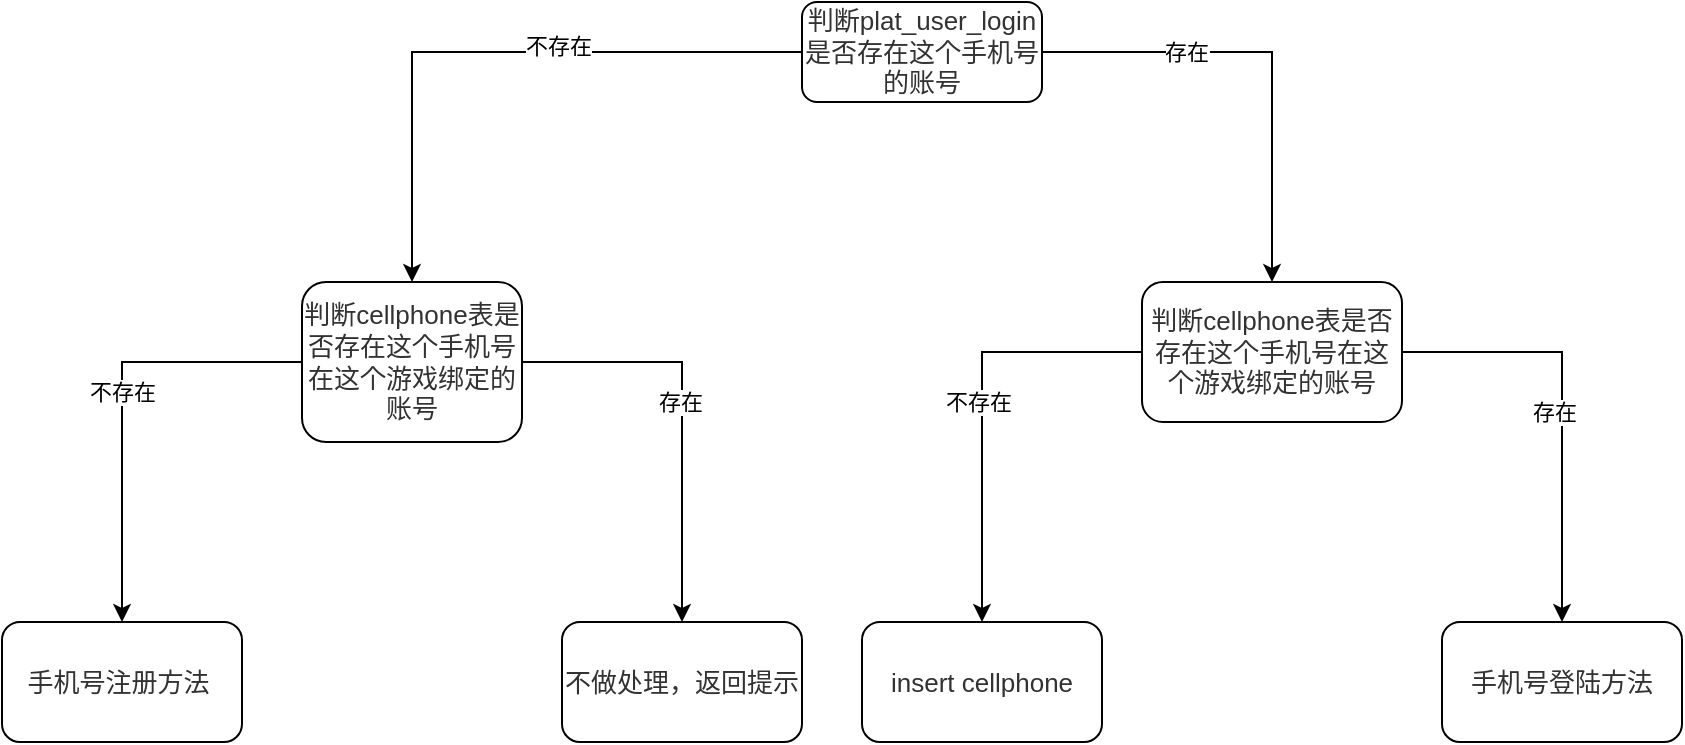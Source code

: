 <mxfile version="14.6.13" type="github">
  <diagram id="C5RBs43oDa-KdzZeNtuy" name="Page-1">
    <mxGraphModel dx="1865" dy="548" grid="1" gridSize="10" guides="1" tooltips="1" connect="1" arrows="1" fold="1" page="1" pageScale="1" pageWidth="827" pageHeight="1169" math="0" shadow="0">
      <root>
        <mxCell id="WIyWlLk6GJQsqaUBKTNV-0" />
        <mxCell id="WIyWlLk6GJQsqaUBKTNV-1" parent="WIyWlLk6GJQsqaUBKTNV-0" />
        <mxCell id="nUJaOcAk6XNyRv-hlF29-18" style="edgeStyle=orthogonalEdgeStyle;rounded=0;orthogonalLoop=1;jettySize=auto;html=1;entryX=0.5;entryY=0;entryDx=0;entryDy=0;" edge="1" parent="WIyWlLk6GJQsqaUBKTNV-1" source="WIyWlLk6GJQsqaUBKTNV-3" target="nUJaOcAk6XNyRv-hlF29-10">
          <mxGeometry relative="1" as="geometry" />
        </mxCell>
        <mxCell id="nUJaOcAk6XNyRv-hlF29-24" value="不存在" style="edgeLabel;html=1;align=center;verticalAlign=middle;resizable=0;points=[];" vertex="1" connectable="0" parent="nUJaOcAk6XNyRv-hlF29-18">
          <mxGeometry x="-0.214" y="-3" relative="1" as="geometry">
            <mxPoint as="offset" />
          </mxGeometry>
        </mxCell>
        <mxCell id="nUJaOcAk6XNyRv-hlF29-19" style="edgeStyle=orthogonalEdgeStyle;rounded=0;orthogonalLoop=1;jettySize=auto;html=1;exitX=1;exitY=0.5;exitDx=0;exitDy=0;entryX=0.5;entryY=0;entryDx=0;entryDy=0;" edge="1" parent="WIyWlLk6GJQsqaUBKTNV-1" source="WIyWlLk6GJQsqaUBKTNV-3" target="nUJaOcAk6XNyRv-hlF29-11">
          <mxGeometry relative="1" as="geometry" />
        </mxCell>
        <mxCell id="nUJaOcAk6XNyRv-hlF29-27" value="存在" style="edgeLabel;html=1;align=center;verticalAlign=middle;resizable=0;points=[];" vertex="1" connectable="0" parent="nUJaOcAk6XNyRv-hlF29-19">
          <mxGeometry x="-0.372" relative="1" as="geometry">
            <mxPoint as="offset" />
          </mxGeometry>
        </mxCell>
        <mxCell id="WIyWlLk6GJQsqaUBKTNV-3" value="&lt;span style=&quot;color: rgb(50 , 50 , 50) ; font-size: 13px ; background-color: rgba(255 , 255 , 255 , 0.01)&quot;&gt;判断plat_user_login是否存在这个手机号的账号&lt;/span&gt;" style="rounded=1;whiteSpace=wrap;html=1;fontSize=12;glass=0;strokeWidth=1;shadow=0;" parent="WIyWlLk6GJQsqaUBKTNV-1" vertex="1">
          <mxGeometry x="330" y="50" width="120" height="50" as="geometry" />
        </mxCell>
        <mxCell id="nUJaOcAk6XNyRv-hlF29-20" style="edgeStyle=orthogonalEdgeStyle;rounded=0;orthogonalLoop=1;jettySize=auto;html=1;entryX=0.5;entryY=0;entryDx=0;entryDy=0;" edge="1" parent="WIyWlLk6GJQsqaUBKTNV-1" source="nUJaOcAk6XNyRv-hlF29-10" target="nUJaOcAk6XNyRv-hlF29-13">
          <mxGeometry relative="1" as="geometry" />
        </mxCell>
        <mxCell id="nUJaOcAk6XNyRv-hlF29-28" value="不存在" style="edgeLabel;html=1;align=center;verticalAlign=middle;resizable=0;points=[];" vertex="1" connectable="0" parent="nUJaOcAk6XNyRv-hlF29-20">
          <mxGeometry x="-0.044" relative="1" as="geometry">
            <mxPoint as="offset" />
          </mxGeometry>
        </mxCell>
        <mxCell id="nUJaOcAk6XNyRv-hlF29-21" style="edgeStyle=orthogonalEdgeStyle;rounded=0;orthogonalLoop=1;jettySize=auto;html=1;entryX=0.5;entryY=0;entryDx=0;entryDy=0;" edge="1" parent="WIyWlLk6GJQsqaUBKTNV-1" source="nUJaOcAk6XNyRv-hlF29-10" target="nUJaOcAk6XNyRv-hlF29-14">
          <mxGeometry relative="1" as="geometry" />
        </mxCell>
        <mxCell id="nUJaOcAk6XNyRv-hlF29-29" value="存在" style="edgeLabel;html=1;align=center;verticalAlign=middle;resizable=0;points=[];" vertex="1" connectable="0" parent="nUJaOcAk6XNyRv-hlF29-21">
          <mxGeometry x="-0.046" y="-1" relative="1" as="geometry">
            <mxPoint as="offset" />
          </mxGeometry>
        </mxCell>
        <mxCell id="nUJaOcAk6XNyRv-hlF29-10" value="&lt;span style=&quot;color: rgb(50 , 50 , 50) ; font-size: 13px ; background-color: rgba(255 , 255 , 255 , 0.01)&quot;&gt;判断cellphone表是否存在这个手机号在这个游戏绑定的账号&lt;/span&gt;" style="rounded=1;whiteSpace=wrap;html=1;" vertex="1" parent="WIyWlLk6GJQsqaUBKTNV-1">
          <mxGeometry x="80" y="190" width="110" height="80" as="geometry" />
        </mxCell>
        <mxCell id="nUJaOcAk6XNyRv-hlF29-22" style="edgeStyle=orthogonalEdgeStyle;rounded=0;orthogonalLoop=1;jettySize=auto;html=1;" edge="1" parent="WIyWlLk6GJQsqaUBKTNV-1" source="nUJaOcAk6XNyRv-hlF29-11" target="nUJaOcAk6XNyRv-hlF29-16">
          <mxGeometry relative="1" as="geometry" />
        </mxCell>
        <mxCell id="nUJaOcAk6XNyRv-hlF29-30" value="不存在" style="edgeLabel;html=1;align=center;verticalAlign=middle;resizable=0;points=[];" vertex="1" connectable="0" parent="nUJaOcAk6XNyRv-hlF29-22">
          <mxGeometry x="-0.021" y="-2" relative="1" as="geometry">
            <mxPoint as="offset" />
          </mxGeometry>
        </mxCell>
        <mxCell id="nUJaOcAk6XNyRv-hlF29-23" style="edgeStyle=orthogonalEdgeStyle;rounded=0;orthogonalLoop=1;jettySize=auto;html=1;entryX=0.5;entryY=0;entryDx=0;entryDy=0;" edge="1" parent="WIyWlLk6GJQsqaUBKTNV-1" source="nUJaOcAk6XNyRv-hlF29-11" target="nUJaOcAk6XNyRv-hlF29-17">
          <mxGeometry relative="1" as="geometry" />
        </mxCell>
        <mxCell id="nUJaOcAk6XNyRv-hlF29-31" value="存在" style="edgeLabel;html=1;align=center;verticalAlign=middle;resizable=0;points=[];" vertex="1" connectable="0" parent="nUJaOcAk6XNyRv-hlF29-23">
          <mxGeometry x="0.025" y="-4" relative="1" as="geometry">
            <mxPoint as="offset" />
          </mxGeometry>
        </mxCell>
        <mxCell id="nUJaOcAk6XNyRv-hlF29-11" value="&lt;span style=&quot;color: rgb(50 , 50 , 50) ; font-size: 13px ; background-color: rgba(255 , 255 , 255 , 0.01)&quot;&gt;判断cellphone表是否存在这个手机号在这个游戏绑定的账号&lt;/span&gt;" style="rounded=1;whiteSpace=wrap;html=1;" vertex="1" parent="WIyWlLk6GJQsqaUBKTNV-1">
          <mxGeometry x="500" y="190" width="130" height="70" as="geometry" />
        </mxCell>
        <mxCell id="nUJaOcAk6XNyRv-hlF29-13" value="&lt;span style=&quot;color: rgb(50 , 50 , 50) ; font-size: 13px ; background-color: rgba(255 , 255 , 255 , 0.01)&quot;&gt;手机号注册方法&amp;nbsp;&lt;/span&gt;" style="rounded=1;whiteSpace=wrap;html=1;" vertex="1" parent="WIyWlLk6GJQsqaUBKTNV-1">
          <mxGeometry x="-70" y="360" width="120" height="60" as="geometry" />
        </mxCell>
        <mxCell id="nUJaOcAk6XNyRv-hlF29-14" value="&lt;span style=&quot;color: rgb(50 , 50 , 50) ; font-size: 13px ; background-color: rgba(255 , 255 , 255 , 0.01)&quot;&gt;不做处理，返回提示&lt;/span&gt;" style="rounded=1;whiteSpace=wrap;html=1;" vertex="1" parent="WIyWlLk6GJQsqaUBKTNV-1">
          <mxGeometry x="210" y="360" width="120" height="60" as="geometry" />
        </mxCell>
        <mxCell id="nUJaOcAk6XNyRv-hlF29-16" value="&lt;span style=&quot;color: rgb(50 , 50 , 50) ; font-size: 13px ; background-color: rgba(255 , 255 , 255 , 0.01)&quot;&gt;insert cellphone&lt;/span&gt;" style="rounded=1;whiteSpace=wrap;html=1;" vertex="1" parent="WIyWlLk6GJQsqaUBKTNV-1">
          <mxGeometry x="360" y="360" width="120" height="60" as="geometry" />
        </mxCell>
        <mxCell id="nUJaOcAk6XNyRv-hlF29-17" value="&lt;span style=&quot;color: rgb(50 , 50 , 50) ; font-size: 13px ; background-color: rgba(255 , 255 , 255 , 0.01)&quot;&gt;手机号登陆方法&lt;/span&gt;" style="rounded=1;whiteSpace=wrap;html=1;" vertex="1" parent="WIyWlLk6GJQsqaUBKTNV-1">
          <mxGeometry x="650" y="360" width="120" height="60" as="geometry" />
        </mxCell>
      </root>
    </mxGraphModel>
  </diagram>
</mxfile>
